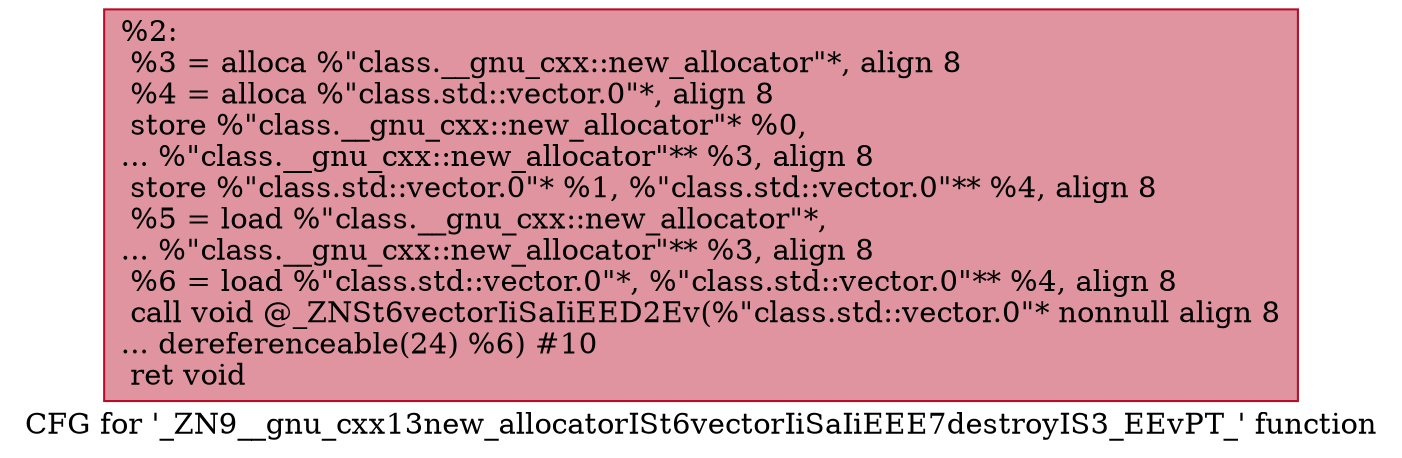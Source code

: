 digraph "CFG for '_ZN9__gnu_cxx13new_allocatorISt6vectorIiSaIiEEE7destroyIS3_EEvPT_' function" {
	label="CFG for '_ZN9__gnu_cxx13new_allocatorISt6vectorIiSaIiEEE7destroyIS3_EEvPT_' function";

	Node0x55aa9aba2b90 [shape=record,color="#b70d28ff", style=filled, fillcolor="#b70d2870",label="{%2:\l  %3 = alloca %\"class.__gnu_cxx::new_allocator\"*, align 8\l  %4 = alloca %\"class.std::vector.0\"*, align 8\l  store %\"class.__gnu_cxx::new_allocator\"* %0,\l... %\"class.__gnu_cxx::new_allocator\"** %3, align 8\l  store %\"class.std::vector.0\"* %1, %\"class.std::vector.0\"** %4, align 8\l  %5 = load %\"class.__gnu_cxx::new_allocator\"*,\l... %\"class.__gnu_cxx::new_allocator\"** %3, align 8\l  %6 = load %\"class.std::vector.0\"*, %\"class.std::vector.0\"** %4, align 8\l  call void @_ZNSt6vectorIiSaIiEED2Ev(%\"class.std::vector.0\"* nonnull align 8\l... dereferenceable(24) %6) #10\l  ret void\l}"];
}
